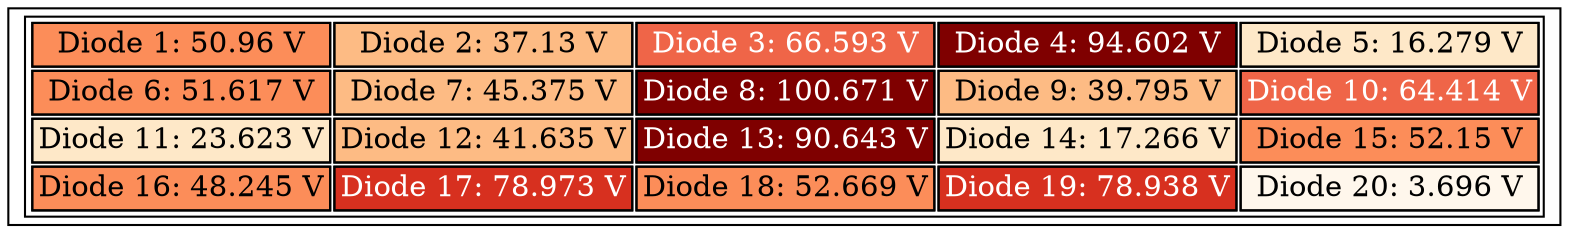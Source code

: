 graph array_table {
	node [shape=rectangle]
	"Diode Array" [label=<<TABLE>
    <TR>
        <TD bgcolor="5"><FONT COLOR="black">Diode 1: 50.96 V</FONT></TD>
        <TD bgcolor="4"><FONT COLOR="black">Diode 2: 37.13 V</FONT></TD>
        <TD bgcolor="6"><FONT COLOR="white">Diode 3: 66.593 V</FONT></TD>
        <TD bgcolor="9"><FONT COLOR="white">Diode 4: 94.602 V</FONT></TD>
        <TD bgcolor="2"><FONT COLOR="black">Diode 5: 16.279 V</FONT></TD>
    </TR>
    <TR>
        <TD bgcolor="5"><FONT COLOR="black">Diode 6: 51.617 V</FONT></TD>
        <TD bgcolor="4"><FONT COLOR="black">Diode 7: 45.375 V</FONT></TD>
        <TD bgcolor="9"><FONT COLOR="white">Diode 8: 100.671 V</FONT></TD>
        <TD bgcolor="4"><FONT COLOR="black">Diode 9: 39.795 V</FONT></TD>
        <TD bgcolor="6"><FONT COLOR="white">Diode 10: 64.414 V</FONT></TD>
    </TR>
    <TR>
        <TD bgcolor="2"><FONT COLOR="black">Diode 11: 23.623 V</FONT></TD>
        <TD bgcolor="4"><FONT COLOR="black">Diode 12: 41.635 V</FONT></TD>
        <TD bgcolor="9"><FONT COLOR="white">Diode 13: 90.643 V</FONT></TD>
        <TD bgcolor="2"><FONT COLOR="black">Diode 14: 17.266 V</FONT></TD>
        <TD bgcolor="5"><FONT COLOR="black">Diode 15: 52.15 V</FONT></TD>
    </TR>
    <TR>
        <TD bgcolor="5"><FONT COLOR="black">Diode 16: 48.245 V</FONT></TD>
        <TD bgcolor="7"><FONT COLOR="white">Diode 17: 78.973 V</FONT></TD>
        <TD bgcolor="5"><FONT COLOR="black">Diode 18: 52.669 V</FONT></TD>
        <TD bgcolor="7"><FONT COLOR="white">Diode 19: 78.938 V</FONT></TD>
        <TD bgcolor="1"><FONT COLOR="black">Diode 20: 3.696 V</FONT></TD>
    </TR>
</TABLE>> colorscheme=orrd9]
}
